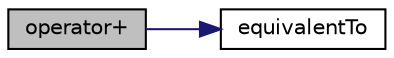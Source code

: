 digraph "operator+"
{
 // LATEX_PDF_SIZE
  edge [fontname="Helvetica",fontsize="10",labelfontname="Helvetica",labelfontsize="10"];
  node [fontname="Helvetica",fontsize="10",shape=record];
  rankdir="LR";
  Node1 [label="operator+",height=0.2,width=0.4,color="black", fillcolor="grey75", style="filled", fontcolor="black",tooltip=" "];
  Node1 -> Node2 [color="midnightblue",fontsize="10",style="solid",fontname="Helvetica"];
  Node2 [label="equivalentTo",height=0.2,width=0.4,color="black", fillcolor="white", style="filled",URL="$classpFlow_1_1message.html#a77ea2ce039db7df50fd0a93cb0ecdf74",tooltip=" "];
}
